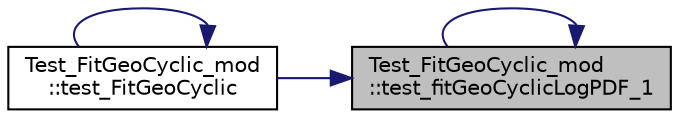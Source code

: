 digraph "Test_FitGeoCyclic_mod::test_fitGeoCyclicLogPDF_1"
{
 // LATEX_PDF_SIZE
  edge [fontname="Helvetica",fontsize="10",labelfontname="Helvetica",labelfontsize="10"];
  node [fontname="Helvetica",fontsize="10",shape=record];
  rankdir="RL";
  Node1 [label="Test_FitGeoCyclic_mod\l::test_fitGeoCyclicLogPDF_1",height=0.2,width=0.4,color="black", fillcolor="grey75", style="filled", fontcolor="black",tooltip=" "];
  Node1 -> Node2 [dir="back",color="midnightblue",fontsize="10",style="solid",fontname="Helvetica"];
  Node2 [label="Test_FitGeoCyclic_mod\l::test_FitGeoCyclic",height=0.2,width=0.4,color="black", fillcolor="white", style="filled",URL="$namespaceTest__FitGeoCyclic__mod.html#af17a9b64e0cecd02c630095e3dc5eefa",tooltip=" "];
  Node2 -> Node2 [dir="back",color="midnightblue",fontsize="10",style="solid",fontname="Helvetica"];
  Node1 -> Node1 [dir="back",color="midnightblue",fontsize="10",style="solid",fontname="Helvetica"];
}
